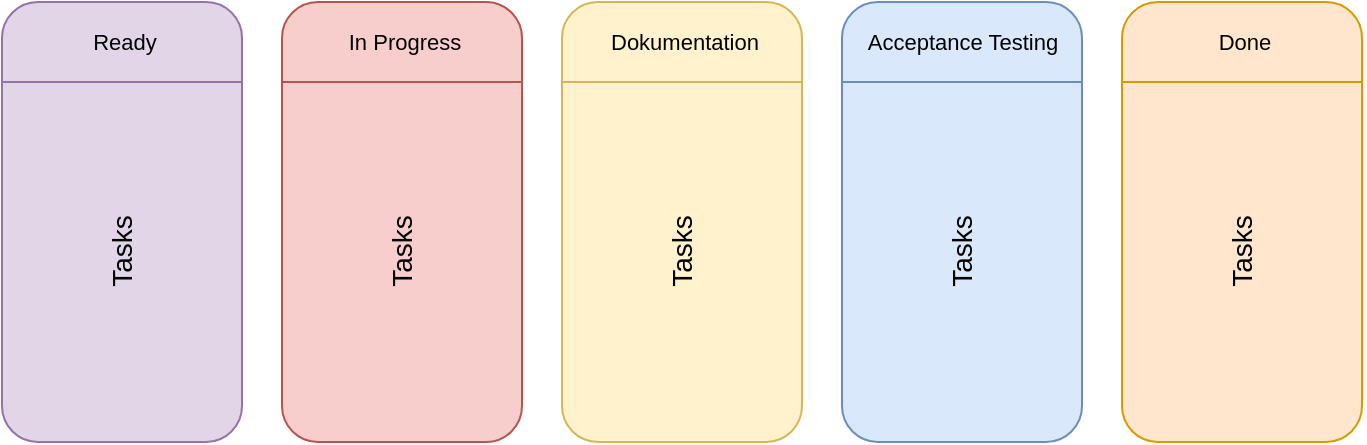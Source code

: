 <mxfile version="24.0.7" type="device">
  <diagram name="Page-1" id="h_tRD47ZT1VpYlW6sCoE">
    <mxGraphModel dx="802" dy="428" grid="0" gridSize="10" guides="1" tooltips="1" connect="1" arrows="1" fold="1" page="1" pageScale="1" pageWidth="850" pageHeight="1100" math="0" shadow="0">
      <root>
        <mxCell id="0" />
        <mxCell id="1" parent="0" />
        <mxCell id="XeGB86-y3gLH2Rus4KWl-1" value="" style="rounded=1;whiteSpace=wrap;html=1;fillColor=#e1d5e7;strokeColor=#9673a6;" vertex="1" parent="1">
          <mxGeometry x="80" y="120" width="120" height="220" as="geometry" />
        </mxCell>
        <mxCell id="XeGB86-y3gLH2Rus4KWl-2" value="" style="rounded=1;whiteSpace=wrap;html=1;fillColor=#f8cecc;strokeColor=#b85450;" vertex="1" parent="1">
          <mxGeometry x="220" y="120" width="120" height="220" as="geometry" />
        </mxCell>
        <mxCell id="XeGB86-y3gLH2Rus4KWl-3" value="" style="rounded=1;whiteSpace=wrap;html=1;fillColor=#ffe6cc;strokeColor=#d79b00;" vertex="1" parent="1">
          <mxGeometry x="640" y="120" width="120" height="220" as="geometry" />
        </mxCell>
        <mxCell id="XeGB86-y3gLH2Rus4KWl-4" value="" style="rounded=1;whiteSpace=wrap;html=1;fillColor=#fff2cc;strokeColor=#d6b656;" vertex="1" parent="1">
          <mxGeometry x="360" y="120" width="120" height="220" as="geometry" />
        </mxCell>
        <mxCell id="XeGB86-y3gLH2Rus4KWl-5" value="" style="rounded=1;whiteSpace=wrap;html=1;fillColor=#dae8fc;strokeColor=#6c8ebf;" vertex="1" parent="1">
          <mxGeometry x="500" y="120" width="120" height="220" as="geometry" />
        </mxCell>
        <mxCell id="XeGB86-y3gLH2Rus4KWl-6" value="" style="endArrow=none;html=1;rounded=0;fillColor=#e1d5e7;strokeColor=#9673a6;" edge="1" parent="1">
          <mxGeometry width="50" height="50" relative="1" as="geometry">
            <mxPoint x="80" y="160" as="sourcePoint" />
            <mxPoint x="200" y="160" as="targetPoint" />
          </mxGeometry>
        </mxCell>
        <mxCell id="XeGB86-y3gLH2Rus4KWl-11" value="Ready" style="edgeLabel;html=1;align=center;verticalAlign=middle;resizable=0;points=[];labelBackgroundColor=none;" vertex="1" connectable="0" parent="XeGB86-y3gLH2Rus4KWl-6">
          <mxGeometry x="-0.021" relative="1" as="geometry">
            <mxPoint x="2" y="-20" as="offset" />
          </mxGeometry>
        </mxCell>
        <mxCell id="XeGB86-y3gLH2Rus4KWl-7" value="" style="endArrow=none;html=1;rounded=0;fillColor=#dae8fc;strokeColor=#6c8ebf;" edge="1" parent="1">
          <mxGeometry width="50" height="50" relative="1" as="geometry">
            <mxPoint x="500" y="160" as="sourcePoint" />
            <mxPoint x="620" y="160" as="targetPoint" />
          </mxGeometry>
        </mxCell>
        <mxCell id="XeGB86-y3gLH2Rus4KWl-14" value="Acceptance Testing" style="edgeLabel;html=1;align=center;verticalAlign=middle;resizable=0;points=[];labelBackgroundColor=none;" vertex="1" connectable="0" parent="XeGB86-y3gLH2Rus4KWl-7">
          <mxGeometry y="1" relative="1" as="geometry">
            <mxPoint y="-19" as="offset" />
          </mxGeometry>
        </mxCell>
        <mxCell id="XeGB86-y3gLH2Rus4KWl-8" value="" style="endArrow=none;html=1;rounded=0;fillColor=#ffe6cc;strokeColor=#d79b00;" edge="1" parent="1">
          <mxGeometry width="50" height="50" relative="1" as="geometry">
            <mxPoint x="640" y="160" as="sourcePoint" />
            <mxPoint x="760" y="160" as="targetPoint" />
          </mxGeometry>
        </mxCell>
        <mxCell id="XeGB86-y3gLH2Rus4KWl-15" value="Done" style="edgeLabel;html=1;align=center;verticalAlign=middle;resizable=0;points=[];labelBackgroundColor=none;" vertex="1" connectable="0" parent="XeGB86-y3gLH2Rus4KWl-8">
          <mxGeometry x="-0.01" y="1" relative="1" as="geometry">
            <mxPoint x="1" y="-19" as="offset" />
          </mxGeometry>
        </mxCell>
        <mxCell id="XeGB86-y3gLH2Rus4KWl-9" value="" style="endArrow=none;html=1;rounded=0;fillColor=#fff2cc;strokeColor=#d6b656;" edge="1" parent="1">
          <mxGeometry width="50" height="50" relative="1" as="geometry">
            <mxPoint x="360" y="160" as="sourcePoint" />
            <mxPoint x="480" y="160" as="targetPoint" />
          </mxGeometry>
        </mxCell>
        <mxCell id="XeGB86-y3gLH2Rus4KWl-13" value="Dokumentation" style="edgeLabel;html=1;align=center;verticalAlign=middle;resizable=0;points=[];labelBackgroundColor=none;" vertex="1" connectable="0" parent="XeGB86-y3gLH2Rus4KWl-9">
          <mxGeometry x="-0.021" relative="1" as="geometry">
            <mxPoint x="2" y="-20" as="offset" />
          </mxGeometry>
        </mxCell>
        <mxCell id="XeGB86-y3gLH2Rus4KWl-10" value="" style="endArrow=none;html=1;rounded=0;fillColor=#f8cecc;strokeColor=#b85450;" edge="1" parent="1">
          <mxGeometry width="50" height="50" relative="1" as="geometry">
            <mxPoint x="220" y="160" as="sourcePoint" />
            <mxPoint x="340" y="160" as="targetPoint" />
          </mxGeometry>
        </mxCell>
        <mxCell id="XeGB86-y3gLH2Rus4KWl-12" value="In Progress" style="edgeLabel;html=1;align=center;verticalAlign=middle;resizable=0;points=[];labelBackgroundColor=none;" vertex="1" connectable="0" parent="XeGB86-y3gLH2Rus4KWl-10">
          <mxGeometry x="-0.01" y="-1" relative="1" as="geometry">
            <mxPoint x="1" y="-21" as="offset" />
          </mxGeometry>
        </mxCell>
        <mxCell id="XeGB86-y3gLH2Rus4KWl-16" value="&lt;font style=&quot;font-size: 14px;&quot;&gt;Tasks&lt;/font&gt;" style="text;html=1;align=center;verticalAlign=middle;resizable=0;points=[];autosize=1;strokeColor=none;fillColor=none;rotation=-90;" vertex="1" parent="1">
          <mxGeometry x="110" y="230" width="60" height="30" as="geometry" />
        </mxCell>
        <mxCell id="XeGB86-y3gLH2Rus4KWl-17" value="&lt;font style=&quot;font-size: 14px;&quot;&gt;Tasks&lt;/font&gt;" style="text;html=1;align=center;verticalAlign=middle;resizable=0;points=[];autosize=1;strokeColor=none;fillColor=none;rotation=-90;" vertex="1" parent="1">
          <mxGeometry x="250" y="230" width="60" height="30" as="geometry" />
        </mxCell>
        <mxCell id="XeGB86-y3gLH2Rus4KWl-18" value="&lt;font style=&quot;font-size: 14px;&quot;&gt;Tasks&lt;/font&gt;" style="text;html=1;align=center;verticalAlign=middle;resizable=0;points=[];autosize=1;strokeColor=none;fillColor=none;rotation=-90;" vertex="1" parent="1">
          <mxGeometry x="390" y="230" width="60" height="30" as="geometry" />
        </mxCell>
        <mxCell id="XeGB86-y3gLH2Rus4KWl-19" value="&lt;font style=&quot;font-size: 14px;&quot;&gt;Tasks&lt;/font&gt;" style="text;html=1;align=center;verticalAlign=middle;resizable=0;points=[];autosize=1;strokeColor=none;fillColor=none;rotation=-90;" vertex="1" parent="1">
          <mxGeometry x="530" y="230" width="60" height="30" as="geometry" />
        </mxCell>
        <mxCell id="XeGB86-y3gLH2Rus4KWl-20" value="&lt;font style=&quot;font-size: 14px;&quot;&gt;Tasks&lt;/font&gt;" style="text;html=1;align=center;verticalAlign=middle;resizable=0;points=[];autosize=1;strokeColor=none;fillColor=none;rotation=-90;" vertex="1" parent="1">
          <mxGeometry x="670" y="230" width="60" height="30" as="geometry" />
        </mxCell>
      </root>
    </mxGraphModel>
  </diagram>
</mxfile>
